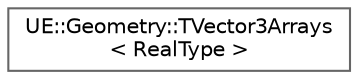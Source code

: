 digraph "Graphical Class Hierarchy"
{
 // INTERACTIVE_SVG=YES
 // LATEX_PDF_SIZE
  bgcolor="transparent";
  edge [fontname=Helvetica,fontsize=10,labelfontname=Helvetica,labelfontsize=10];
  node [fontname=Helvetica,fontsize=10,shape=box,height=0.2,width=0.4];
  rankdir="LR";
  Node0 [id="Node000000",label="UE::Geometry::TVector3Arrays\l\< RealType \>",height=0.2,width=0.4,color="grey40", fillcolor="white", style="filled",URL="$d3/d04/classUE_1_1Geometry_1_1TVector3Arrays.html",tooltip="Structure-of-Array (SoA) storage for a list of 3-vectors."];
}
